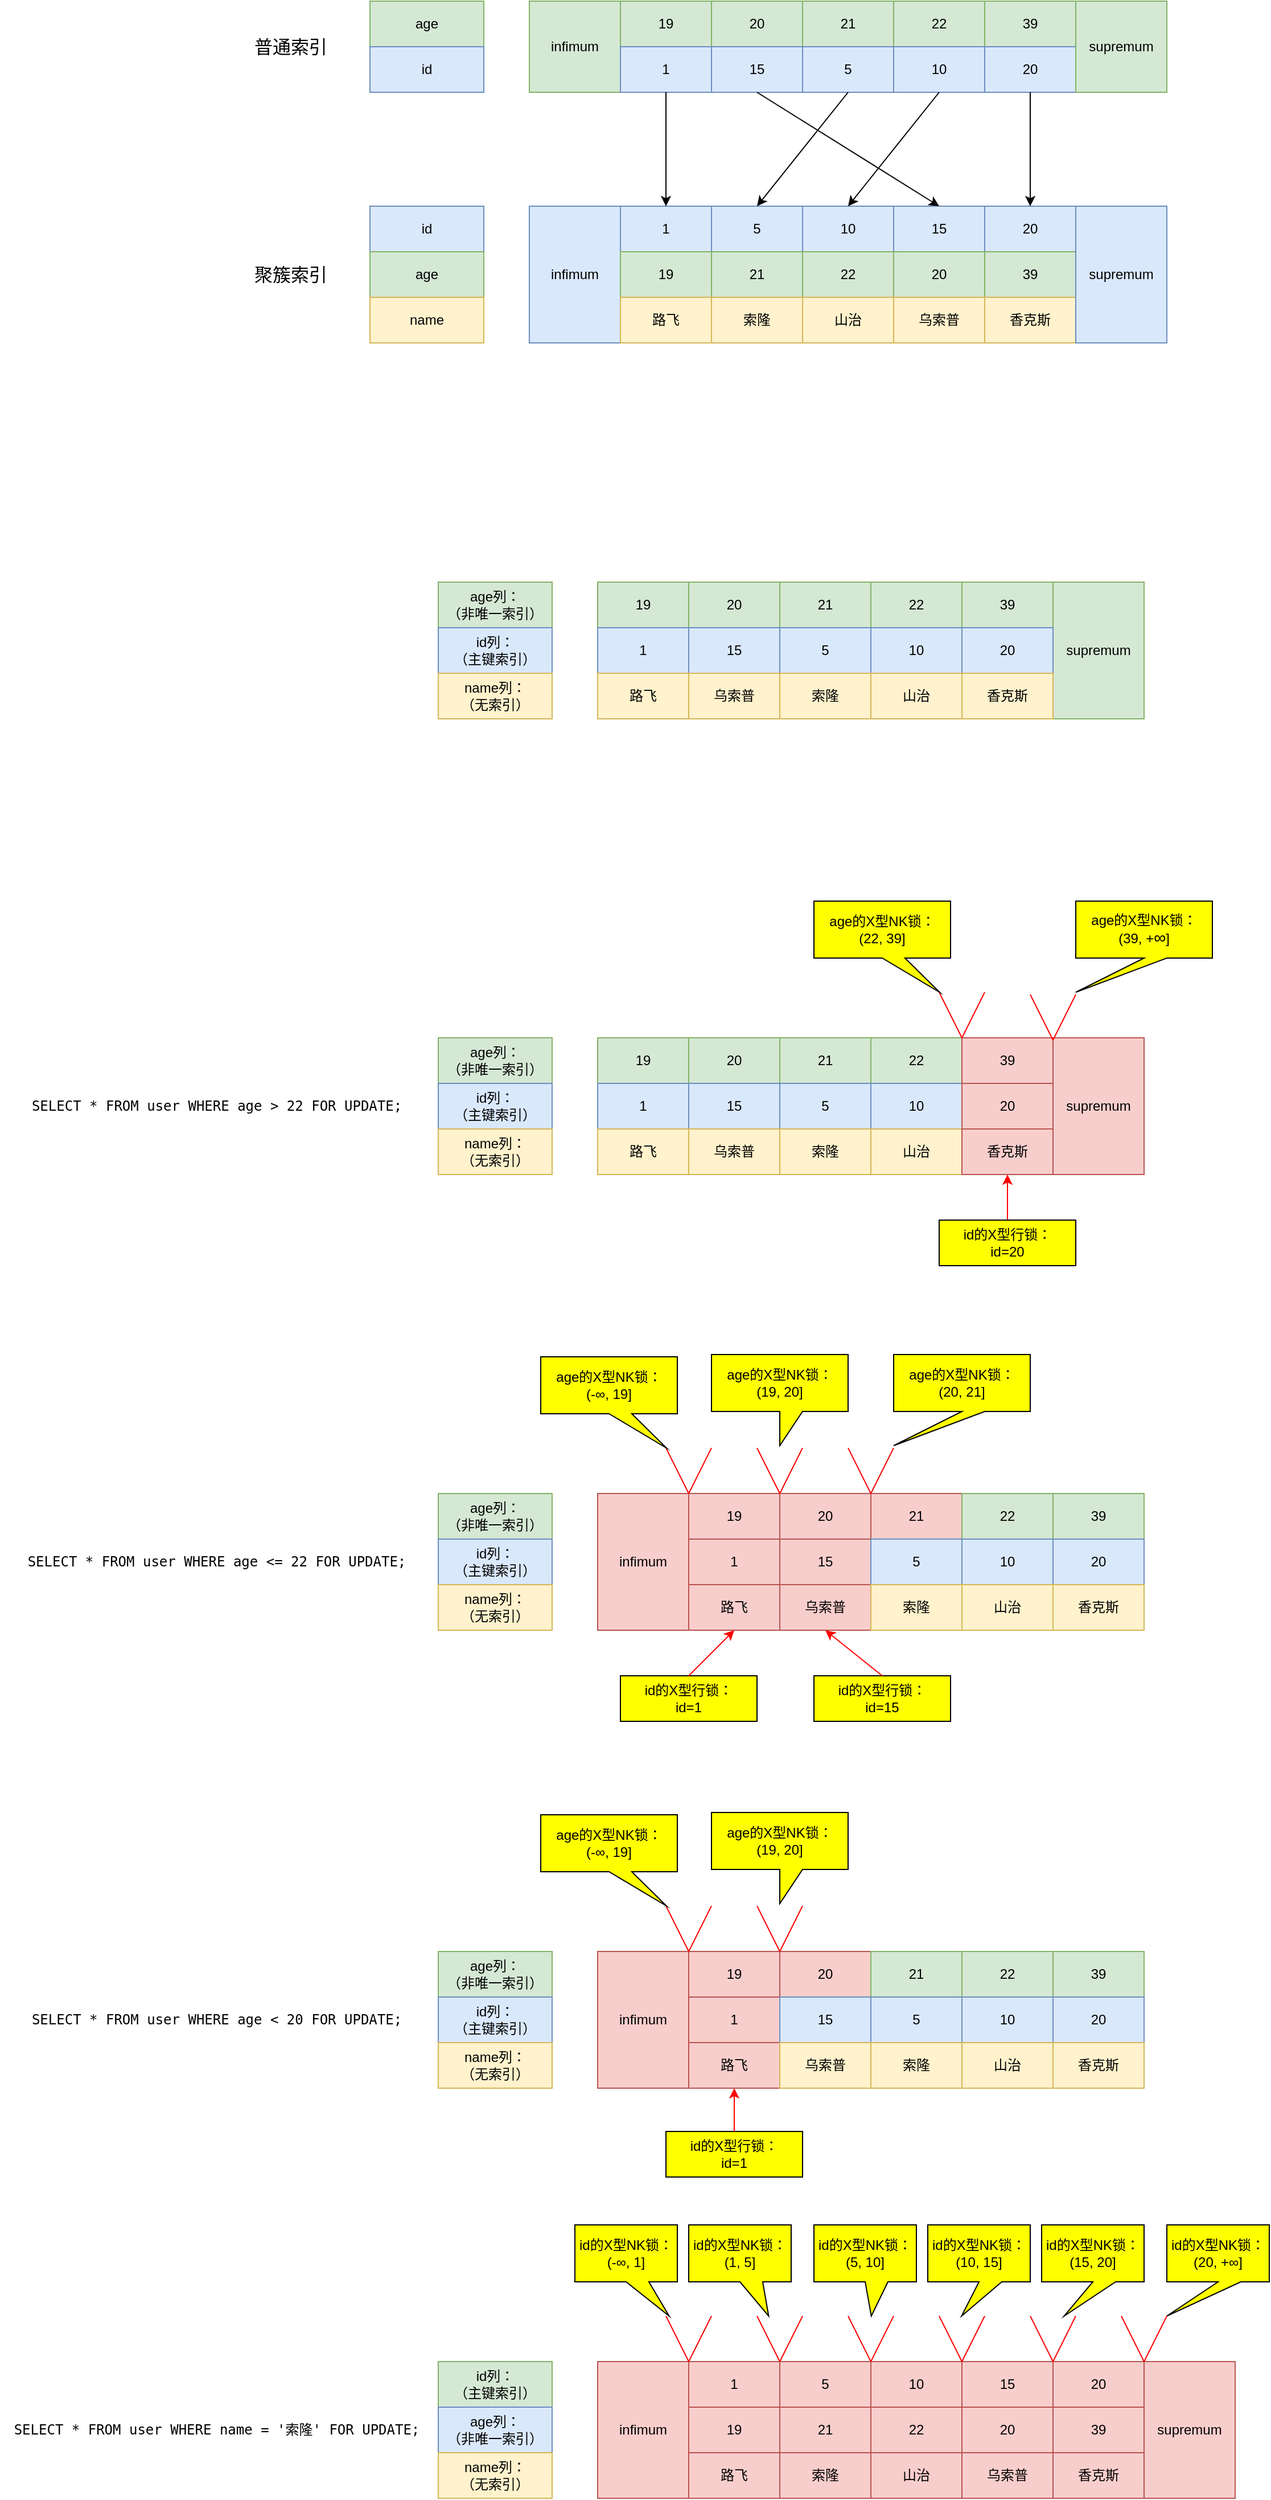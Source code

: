 <mxfile version="20.8.23" type="github">
  <diagram name="第 1 页" id="FlRqeJwbX9VMAqkas6RI">
    <mxGraphModel dx="1833" dy="1940" grid="1" gridSize="10" guides="1" tooltips="1" connect="1" arrows="1" fold="1" page="1" pageScale="1" pageWidth="827" pageHeight="1169" math="0" shadow="0">
      <root>
        <mxCell id="0" />
        <mxCell id="1" parent="0" />
        <mxCell id="O0HnEdoJvwAwBROTITY0-1" value="age列：&lt;br&gt;（非唯一索引）" style="rounded=0;whiteSpace=wrap;html=1;align=center;fillColor=#d5e8d4;strokeColor=#82b366;" parent="1" vertex="1">
          <mxGeometry x="40" y="240" width="100" height="40" as="geometry" />
        </mxCell>
        <mxCell id="O0HnEdoJvwAwBROTITY0-2" value="19" style="rounded=0;whiteSpace=wrap;html=1;align=center;fillColor=#d5e8d4;strokeColor=#82b366;" parent="1" vertex="1">
          <mxGeometry x="180" y="240" width="80" height="40" as="geometry" />
        </mxCell>
        <mxCell id="O0HnEdoJvwAwBROTITY0-3" value="20" style="rounded=0;whiteSpace=wrap;html=1;align=center;fillColor=#d5e8d4;strokeColor=#82b366;" parent="1" vertex="1">
          <mxGeometry x="260" y="240" width="80" height="40" as="geometry" />
        </mxCell>
        <mxCell id="O0HnEdoJvwAwBROTITY0-4" value="21" style="rounded=0;whiteSpace=wrap;html=1;align=center;fillColor=#d5e8d4;strokeColor=#82b366;" parent="1" vertex="1">
          <mxGeometry x="340" y="240" width="80" height="40" as="geometry" />
        </mxCell>
        <mxCell id="O0HnEdoJvwAwBROTITY0-5" value="22" style="rounded=0;whiteSpace=wrap;html=1;align=center;fillColor=#d5e8d4;strokeColor=#82b366;" parent="1" vertex="1">
          <mxGeometry x="420" y="240" width="80" height="40" as="geometry" />
        </mxCell>
        <mxCell id="O0HnEdoJvwAwBROTITY0-6" value="39" style="rounded=0;whiteSpace=wrap;html=1;align=center;fillColor=#d5e8d4;strokeColor=#82b366;" parent="1" vertex="1">
          <mxGeometry x="500" y="240" width="80" height="40" as="geometry" />
        </mxCell>
        <mxCell id="O0HnEdoJvwAwBROTITY0-7" value="supremum" style="rounded=0;whiteSpace=wrap;html=1;align=center;fillColor=#d5e8d4;strokeColor=#82b366;" parent="1" vertex="1">
          <mxGeometry x="580" y="240" width="80" height="120" as="geometry" />
        </mxCell>
        <mxCell id="O0HnEdoJvwAwBROTITY0-8" value="id列：&lt;br&gt;（主键索引）" style="rounded=0;whiteSpace=wrap;html=1;align=center;fillColor=#dae8fc;strokeColor=#6c8ebf;" parent="1" vertex="1">
          <mxGeometry x="40" y="280" width="100" height="40" as="geometry" />
        </mxCell>
        <mxCell id="O0HnEdoJvwAwBROTITY0-9" value="1" style="rounded=0;whiteSpace=wrap;html=1;align=center;fillColor=#dae8fc;strokeColor=#6c8ebf;" parent="1" vertex="1">
          <mxGeometry x="180" y="280" width="80" height="40" as="geometry" />
        </mxCell>
        <mxCell id="O0HnEdoJvwAwBROTITY0-10" value="15" style="rounded=0;whiteSpace=wrap;html=1;align=center;fillColor=#dae8fc;strokeColor=#6c8ebf;" parent="1" vertex="1">
          <mxGeometry x="260" y="280" width="80" height="40" as="geometry" />
        </mxCell>
        <mxCell id="O0HnEdoJvwAwBROTITY0-11" value="5" style="rounded=0;whiteSpace=wrap;html=1;align=center;fillColor=#dae8fc;strokeColor=#6c8ebf;" parent="1" vertex="1">
          <mxGeometry x="340" y="280" width="80" height="40" as="geometry" />
        </mxCell>
        <mxCell id="O0HnEdoJvwAwBROTITY0-12" value="10" style="rounded=0;whiteSpace=wrap;html=1;align=center;fillColor=#dae8fc;strokeColor=#6c8ebf;" parent="1" vertex="1">
          <mxGeometry x="420" y="280" width="80" height="40" as="geometry" />
        </mxCell>
        <mxCell id="O0HnEdoJvwAwBROTITY0-13" value="20" style="rounded=0;whiteSpace=wrap;html=1;align=center;fillColor=#dae8fc;strokeColor=#6c8ebf;" parent="1" vertex="1">
          <mxGeometry x="500" y="280" width="80" height="40" as="geometry" />
        </mxCell>
        <mxCell id="O0HnEdoJvwAwBROTITY0-14" value="name列：&lt;br&gt;（无索引）" style="rounded=0;whiteSpace=wrap;html=1;align=center;fillColor=#fff2cc;strokeColor=#d6b656;" parent="1" vertex="1">
          <mxGeometry x="40" y="320" width="100" height="40" as="geometry" />
        </mxCell>
        <mxCell id="O0HnEdoJvwAwBROTITY0-15" value="路飞" style="rounded=0;whiteSpace=wrap;html=1;align=center;fillColor=#fff2cc;strokeColor=#d6b656;" parent="1" vertex="1">
          <mxGeometry x="180" y="320" width="80" height="40" as="geometry" />
        </mxCell>
        <mxCell id="O0HnEdoJvwAwBROTITY0-16" value="乌索普" style="rounded=0;whiteSpace=wrap;html=1;align=center;fillColor=#fff2cc;strokeColor=#d6b656;" parent="1" vertex="1">
          <mxGeometry x="260" y="320" width="80" height="40" as="geometry" />
        </mxCell>
        <mxCell id="O0HnEdoJvwAwBROTITY0-17" value="索隆" style="rounded=0;whiteSpace=wrap;html=1;align=center;fillColor=#fff2cc;strokeColor=#d6b656;" parent="1" vertex="1">
          <mxGeometry x="340" y="320" width="80" height="40" as="geometry" />
        </mxCell>
        <mxCell id="O0HnEdoJvwAwBROTITY0-18" value="山治" style="rounded=0;whiteSpace=wrap;html=1;align=center;fillColor=#fff2cc;strokeColor=#d6b656;" parent="1" vertex="1">
          <mxGeometry x="420" y="320" width="80" height="40" as="geometry" />
        </mxCell>
        <mxCell id="O0HnEdoJvwAwBROTITY0-19" value="香克斯" style="rounded=0;whiteSpace=wrap;html=1;align=center;fillColor=#fff2cc;strokeColor=#d6b656;" parent="1" vertex="1">
          <mxGeometry x="500" y="320" width="80" height="40" as="geometry" />
        </mxCell>
        <mxCell id="O0HnEdoJvwAwBROTITY0-40" value="&lt;div style=&quot;font-family: Menlo, monospace;&quot;&gt;SELECT * FROM user WHERE age &amp;gt; 22 FOR UPDATE;&lt;/div&gt;" style="text;html=1;align=center;verticalAlign=middle;resizable=0;points=[];autosize=1;strokeColor=none;fillColor=none;" parent="1" vertex="1">
          <mxGeometry x="-330" y="685" width="350" height="30" as="geometry" />
        </mxCell>
        <mxCell id="O0HnEdoJvwAwBROTITY0-41" value="age列：&lt;br&gt;（非唯一索引）" style="rounded=0;whiteSpace=wrap;html=1;align=center;fillColor=#d5e8d4;strokeColor=#82b366;" parent="1" vertex="1">
          <mxGeometry x="40" y="640" width="100" height="40" as="geometry" />
        </mxCell>
        <mxCell id="O0HnEdoJvwAwBROTITY0-42" value="19" style="rounded=0;whiteSpace=wrap;html=1;align=center;fillColor=#d5e8d4;strokeColor=#82b366;" parent="1" vertex="1">
          <mxGeometry x="180" y="640" width="80" height="40" as="geometry" />
        </mxCell>
        <mxCell id="O0HnEdoJvwAwBROTITY0-43" value="20" style="rounded=0;whiteSpace=wrap;html=1;align=center;fillColor=#d5e8d4;strokeColor=#82b366;" parent="1" vertex="1">
          <mxGeometry x="260" y="640" width="80" height="40" as="geometry" />
        </mxCell>
        <mxCell id="O0HnEdoJvwAwBROTITY0-44" value="21" style="rounded=0;whiteSpace=wrap;html=1;align=center;fillColor=#d5e8d4;strokeColor=#82b366;" parent="1" vertex="1">
          <mxGeometry x="340" y="640" width="80" height="40" as="geometry" />
        </mxCell>
        <mxCell id="O0HnEdoJvwAwBROTITY0-45" value="22" style="rounded=0;whiteSpace=wrap;html=1;align=center;fillColor=#d5e8d4;strokeColor=#82b366;" parent="1" vertex="1">
          <mxGeometry x="420" y="640" width="80" height="40" as="geometry" />
        </mxCell>
        <mxCell id="O0HnEdoJvwAwBROTITY0-46" value="39" style="rounded=0;whiteSpace=wrap;html=1;align=center;fillColor=#f8cecc;strokeColor=#b85450;" parent="1" vertex="1">
          <mxGeometry x="500" y="640" width="80" height="40" as="geometry" />
        </mxCell>
        <mxCell id="O0HnEdoJvwAwBROTITY0-47" value="supremum" style="rounded=0;whiteSpace=wrap;html=1;align=center;fillColor=#f8cecc;strokeColor=#b85450;" parent="1" vertex="1">
          <mxGeometry x="580" y="640" width="80" height="120" as="geometry" />
        </mxCell>
        <mxCell id="O0HnEdoJvwAwBROTITY0-48" value="id列：&lt;br&gt;（主键索引）" style="rounded=0;whiteSpace=wrap;html=1;align=center;fillColor=#dae8fc;strokeColor=#6c8ebf;" parent="1" vertex="1">
          <mxGeometry x="40" y="680" width="100" height="40" as="geometry" />
        </mxCell>
        <mxCell id="O0HnEdoJvwAwBROTITY0-49" value="1" style="rounded=0;whiteSpace=wrap;html=1;align=center;fillColor=#dae8fc;strokeColor=#6c8ebf;" parent="1" vertex="1">
          <mxGeometry x="180" y="680" width="80" height="40" as="geometry" />
        </mxCell>
        <mxCell id="O0HnEdoJvwAwBROTITY0-50" value="15" style="rounded=0;whiteSpace=wrap;html=1;align=center;fillColor=#dae8fc;strokeColor=#6c8ebf;" parent="1" vertex="1">
          <mxGeometry x="260" y="680" width="80" height="40" as="geometry" />
        </mxCell>
        <mxCell id="O0HnEdoJvwAwBROTITY0-51" value="5" style="rounded=0;whiteSpace=wrap;html=1;align=center;fillColor=#dae8fc;strokeColor=#6c8ebf;" parent="1" vertex="1">
          <mxGeometry x="340" y="680" width="80" height="40" as="geometry" />
        </mxCell>
        <mxCell id="O0HnEdoJvwAwBROTITY0-52" value="10" style="rounded=0;whiteSpace=wrap;html=1;align=center;fillColor=#dae8fc;strokeColor=#6c8ebf;" parent="1" vertex="1">
          <mxGeometry x="420" y="680" width="80" height="40" as="geometry" />
        </mxCell>
        <mxCell id="O0HnEdoJvwAwBROTITY0-53" value="20" style="rounded=0;whiteSpace=wrap;html=1;align=center;fillColor=#f8cecc;strokeColor=#b85450;" parent="1" vertex="1">
          <mxGeometry x="500" y="680" width="80" height="40" as="geometry" />
        </mxCell>
        <mxCell id="O0HnEdoJvwAwBROTITY0-54" value="name列：&lt;br&gt;（无索引）" style="rounded=0;whiteSpace=wrap;html=1;align=center;fillColor=#fff2cc;strokeColor=#d6b656;" parent="1" vertex="1">
          <mxGeometry x="40" y="720" width="100" height="40" as="geometry" />
        </mxCell>
        <mxCell id="O0HnEdoJvwAwBROTITY0-55" value="路飞" style="rounded=0;whiteSpace=wrap;html=1;align=center;fillColor=#fff2cc;strokeColor=#d6b656;" parent="1" vertex="1">
          <mxGeometry x="180" y="720" width="80" height="40" as="geometry" />
        </mxCell>
        <mxCell id="O0HnEdoJvwAwBROTITY0-56" value="乌索普" style="rounded=0;whiteSpace=wrap;html=1;align=center;fillColor=#fff2cc;strokeColor=#d6b656;" parent="1" vertex="1">
          <mxGeometry x="260" y="720" width="80" height="40" as="geometry" />
        </mxCell>
        <mxCell id="O0HnEdoJvwAwBROTITY0-57" value="索隆" style="rounded=0;whiteSpace=wrap;html=1;align=center;fillColor=#fff2cc;strokeColor=#d6b656;" parent="1" vertex="1">
          <mxGeometry x="340" y="720" width="80" height="40" as="geometry" />
        </mxCell>
        <mxCell id="O0HnEdoJvwAwBROTITY0-58" value="山治" style="rounded=0;whiteSpace=wrap;html=1;align=center;fillColor=#fff2cc;strokeColor=#d6b656;" parent="1" vertex="1">
          <mxGeometry x="420" y="720" width="80" height="40" as="geometry" />
        </mxCell>
        <mxCell id="O0HnEdoJvwAwBROTITY0-59" value="香克斯" style="rounded=0;whiteSpace=wrap;html=1;align=center;fillColor=#f8cecc;strokeColor=#b85450;" parent="1" vertex="1">
          <mxGeometry x="500" y="720" width="80" height="40" as="geometry" />
        </mxCell>
        <mxCell id="O0HnEdoJvwAwBROTITY0-60" value="" style="endArrow=none;html=1;rounded=0;entryX=1;entryY=0;entryDx=0;entryDy=0;strokeColor=#FF0000;" parent="1" target="O0HnEdoJvwAwBROTITY0-45" edge="1">
          <mxGeometry width="50" height="50" relative="1" as="geometry">
            <mxPoint x="480" y="600" as="sourcePoint" />
            <mxPoint x="220" y="780" as="targetPoint" />
          </mxGeometry>
        </mxCell>
        <mxCell id="O0HnEdoJvwAwBROTITY0-61" value="" style="endArrow=none;html=1;rounded=0;entryX=0;entryY=0;entryDx=0;entryDy=0;strokeColor=#FF0000;" parent="1" target="O0HnEdoJvwAwBROTITY0-46" edge="1">
          <mxGeometry width="50" height="50" relative="1" as="geometry">
            <mxPoint x="520" y="600" as="sourcePoint" />
            <mxPoint x="510" y="650" as="targetPoint" />
          </mxGeometry>
        </mxCell>
        <mxCell id="O0HnEdoJvwAwBROTITY0-62" value="age的X型NK锁：&lt;br&gt;(22, 39]" style="shape=callout;whiteSpace=wrap;html=1;perimeter=calloutPerimeter;position2=0.92;fillColor=#FFFF00;" parent="1" vertex="1">
          <mxGeometry x="370" y="520" width="120" height="80" as="geometry" />
        </mxCell>
        <mxCell id="O0HnEdoJvwAwBROTITY0-72" value="" style="endArrow=none;html=1;rounded=0;entryX=1;entryY=0;entryDx=0;entryDy=0;strokeColor=#FF0000;" parent="1" edge="1">
          <mxGeometry width="50" height="50" relative="1" as="geometry">
            <mxPoint x="560" y="602" as="sourcePoint" />
            <mxPoint x="580" y="642" as="targetPoint" />
          </mxGeometry>
        </mxCell>
        <mxCell id="O0HnEdoJvwAwBROTITY0-73" value="" style="endArrow=none;html=1;rounded=0;entryX=0;entryY=0;entryDx=0;entryDy=0;strokeColor=#FF0000;" parent="1" edge="1">
          <mxGeometry width="50" height="50" relative="1" as="geometry">
            <mxPoint x="600" y="602" as="sourcePoint" />
            <mxPoint x="580" y="642" as="targetPoint" />
          </mxGeometry>
        </mxCell>
        <mxCell id="O0HnEdoJvwAwBROTITY0-74" value="age的X型NK锁：&lt;br&gt;(39, +&lt;span style=&quot;font-size: 11pt; font-family: arial;&quot;&gt;∞&lt;/span&gt;]" style="shape=callout;whiteSpace=wrap;html=1;perimeter=calloutPerimeter;position2=0;fillColor=#FFFF00;" parent="1" vertex="1">
          <mxGeometry x="600" y="520" width="120" height="80" as="geometry" />
        </mxCell>
        <mxCell id="O0HnEdoJvwAwBROTITY0-76" style="edgeStyle=orthogonalEdgeStyle;rounded=0;orthogonalLoop=1;jettySize=auto;html=1;exitX=0.5;exitY=0;exitDx=0;exitDy=0;entryX=0.5;entryY=1;entryDx=0;entryDy=0;strokeColor=#FF0000;" parent="1" source="O0HnEdoJvwAwBROTITY0-75" target="O0HnEdoJvwAwBROTITY0-59" edge="1">
          <mxGeometry relative="1" as="geometry" />
        </mxCell>
        <mxCell id="O0HnEdoJvwAwBROTITY0-75" value="id的X型行锁：&lt;br&gt;id=20" style="rounded=0;whiteSpace=wrap;html=1;fillColor=#FFFF00;" parent="1" vertex="1">
          <mxGeometry x="480" y="800" width="120" height="40" as="geometry" />
        </mxCell>
        <mxCell id="O0HnEdoJvwAwBROTITY0-77" value="&lt;div style=&quot;font-family: Menlo, monospace;&quot;&gt;SELECT * FROM user WHERE age &amp;lt;= 22 FOR UPDATE;&lt;/div&gt;" style="text;html=1;align=center;verticalAlign=middle;resizable=0;points=[];autosize=1;strokeColor=none;fillColor=none;" parent="1" vertex="1">
          <mxGeometry x="-335" y="1085" width="360" height="30" as="geometry" />
        </mxCell>
        <mxCell id="O0HnEdoJvwAwBROTITY0-78" value="age列：&lt;br&gt;（非唯一索引）" style="rounded=0;whiteSpace=wrap;html=1;align=center;fillColor=#d5e8d4;strokeColor=#82b366;" parent="1" vertex="1">
          <mxGeometry x="40" y="1040" width="100" height="40" as="geometry" />
        </mxCell>
        <mxCell id="O0HnEdoJvwAwBROTITY0-79" value="19" style="rounded=0;whiteSpace=wrap;html=1;align=center;fillColor=#f8cecc;strokeColor=#b85450;" parent="1" vertex="1">
          <mxGeometry x="260" y="1040" width="80" height="40" as="geometry" />
        </mxCell>
        <mxCell id="O0HnEdoJvwAwBROTITY0-80" value="20" style="rounded=0;whiteSpace=wrap;html=1;align=center;fillColor=#f8cecc;strokeColor=#b85450;" parent="1" vertex="1">
          <mxGeometry x="340" y="1040" width="80" height="40" as="geometry" />
        </mxCell>
        <mxCell id="O0HnEdoJvwAwBROTITY0-81" value="21" style="rounded=0;whiteSpace=wrap;html=1;align=center;fillColor=#f8cecc;strokeColor=#b85450;" parent="1" vertex="1">
          <mxGeometry x="420" y="1040" width="80" height="40" as="geometry" />
        </mxCell>
        <mxCell id="O0HnEdoJvwAwBROTITY0-82" value="22" style="rounded=0;whiteSpace=wrap;html=1;align=center;fillColor=#d5e8d4;strokeColor=#82b366;" parent="1" vertex="1">
          <mxGeometry x="500" y="1040" width="80" height="40" as="geometry" />
        </mxCell>
        <mxCell id="O0HnEdoJvwAwBROTITY0-83" value="39" style="rounded=0;whiteSpace=wrap;html=1;align=center;fillColor=#d5e8d4;strokeColor=#82b366;" parent="1" vertex="1">
          <mxGeometry x="580" y="1040" width="80" height="40" as="geometry" />
        </mxCell>
        <mxCell id="O0HnEdoJvwAwBROTITY0-84" value="infimum" style="rounded=0;whiteSpace=wrap;html=1;align=center;fillColor=#f8cecc;strokeColor=#b85450;" parent="1" vertex="1">
          <mxGeometry x="180" y="1040" width="80" height="120" as="geometry" />
        </mxCell>
        <mxCell id="O0HnEdoJvwAwBROTITY0-85" value="id列：&lt;br&gt;（主键索引）" style="rounded=0;whiteSpace=wrap;html=1;align=center;fillColor=#dae8fc;strokeColor=#6c8ebf;" parent="1" vertex="1">
          <mxGeometry x="40" y="1080" width="100" height="40" as="geometry" />
        </mxCell>
        <mxCell id="O0HnEdoJvwAwBROTITY0-86" value="1" style="rounded=0;whiteSpace=wrap;html=1;align=center;fillColor=#f8cecc;strokeColor=#b85450;" parent="1" vertex="1">
          <mxGeometry x="260" y="1080" width="80" height="40" as="geometry" />
        </mxCell>
        <mxCell id="O0HnEdoJvwAwBROTITY0-87" value="15" style="rounded=0;whiteSpace=wrap;html=1;align=center;fillColor=#f8cecc;strokeColor=#b85450;" parent="1" vertex="1">
          <mxGeometry x="340" y="1080" width="80" height="40" as="geometry" />
        </mxCell>
        <mxCell id="O0HnEdoJvwAwBROTITY0-88" value="5" style="rounded=0;whiteSpace=wrap;html=1;align=center;fillColor=#dae8fc;strokeColor=#6c8ebf;" parent="1" vertex="1">
          <mxGeometry x="420" y="1080" width="80" height="40" as="geometry" />
        </mxCell>
        <mxCell id="O0HnEdoJvwAwBROTITY0-89" value="10" style="rounded=0;whiteSpace=wrap;html=1;align=center;fillColor=#dae8fc;strokeColor=#6c8ebf;" parent="1" vertex="1">
          <mxGeometry x="500" y="1080" width="80" height="40" as="geometry" />
        </mxCell>
        <mxCell id="O0HnEdoJvwAwBROTITY0-90" value="20" style="rounded=0;whiteSpace=wrap;html=1;align=center;fillColor=#dae8fc;strokeColor=#6c8ebf;" parent="1" vertex="1">
          <mxGeometry x="580" y="1080" width="80" height="40" as="geometry" />
        </mxCell>
        <mxCell id="O0HnEdoJvwAwBROTITY0-91" value="name列：&lt;br&gt;（无索引）" style="rounded=0;whiteSpace=wrap;html=1;align=center;fillColor=#fff2cc;strokeColor=#d6b656;" parent="1" vertex="1">
          <mxGeometry x="40" y="1120" width="100" height="40" as="geometry" />
        </mxCell>
        <mxCell id="O0HnEdoJvwAwBROTITY0-92" value="路飞" style="rounded=0;whiteSpace=wrap;html=1;align=center;fillColor=#f8cecc;strokeColor=#b85450;" parent="1" vertex="1">
          <mxGeometry x="260" y="1120" width="80" height="40" as="geometry" />
        </mxCell>
        <mxCell id="O0HnEdoJvwAwBROTITY0-93" value="乌索普" style="rounded=0;whiteSpace=wrap;html=1;align=center;fillColor=#f8cecc;strokeColor=#b85450;" parent="1" vertex="1">
          <mxGeometry x="340" y="1120" width="80" height="40" as="geometry" />
        </mxCell>
        <mxCell id="O0HnEdoJvwAwBROTITY0-94" value="索隆" style="rounded=0;whiteSpace=wrap;html=1;align=center;fillColor=#fff2cc;strokeColor=#d6b656;" parent="1" vertex="1">
          <mxGeometry x="420" y="1120" width="80" height="40" as="geometry" />
        </mxCell>
        <mxCell id="O0HnEdoJvwAwBROTITY0-95" value="山治" style="rounded=0;whiteSpace=wrap;html=1;align=center;fillColor=#fff2cc;strokeColor=#d6b656;" parent="1" vertex="1">
          <mxGeometry x="500" y="1120" width="80" height="40" as="geometry" />
        </mxCell>
        <mxCell id="O0HnEdoJvwAwBROTITY0-96" value="香克斯" style="rounded=0;whiteSpace=wrap;html=1;align=center;fillColor=#fff2cc;strokeColor=#d6b656;" parent="1" vertex="1">
          <mxGeometry x="580" y="1120" width="80" height="40" as="geometry" />
        </mxCell>
        <mxCell id="O0HnEdoJvwAwBROTITY0-97" value="" style="endArrow=none;html=1;rounded=0;entryX=1;entryY=0;entryDx=0;entryDy=0;strokeColor=#FF0000;" parent="1" edge="1">
          <mxGeometry width="50" height="50" relative="1" as="geometry">
            <mxPoint x="240" y="1000" as="sourcePoint" />
            <mxPoint x="260" y="1040" as="targetPoint" />
          </mxGeometry>
        </mxCell>
        <mxCell id="O0HnEdoJvwAwBROTITY0-98" value="" style="endArrow=none;html=1;rounded=0;entryX=0;entryY=0;entryDx=0;entryDy=0;strokeColor=#FF0000;" parent="1" edge="1">
          <mxGeometry width="50" height="50" relative="1" as="geometry">
            <mxPoint x="280" y="1000" as="sourcePoint" />
            <mxPoint x="260" y="1040" as="targetPoint" />
          </mxGeometry>
        </mxCell>
        <mxCell id="O0HnEdoJvwAwBROTITY0-99" value="age的X型NK锁：&lt;br&gt;(-∞, 19]" style="shape=callout;whiteSpace=wrap;html=1;perimeter=calloutPerimeter;position2=0.92;fillColor=#FFFF00;" parent="1" vertex="1">
          <mxGeometry x="130" y="920" width="120" height="80" as="geometry" />
        </mxCell>
        <mxCell id="O0HnEdoJvwAwBROTITY0-100" value="" style="endArrow=none;html=1;rounded=0;entryX=1;entryY=0;entryDx=0;entryDy=0;strokeColor=#FF0000;" parent="1" edge="1">
          <mxGeometry width="50" height="50" relative="1" as="geometry">
            <mxPoint x="320" y="1000" as="sourcePoint" />
            <mxPoint x="340" y="1040" as="targetPoint" />
          </mxGeometry>
        </mxCell>
        <mxCell id="O0HnEdoJvwAwBROTITY0-101" value="" style="endArrow=none;html=1;rounded=0;entryX=0;entryY=0;entryDx=0;entryDy=0;strokeColor=#FF0000;" parent="1" edge="1">
          <mxGeometry width="50" height="50" relative="1" as="geometry">
            <mxPoint x="360" y="1000" as="sourcePoint" />
            <mxPoint x="340" y="1040" as="targetPoint" />
          </mxGeometry>
        </mxCell>
        <mxCell id="O0HnEdoJvwAwBROTITY0-102" value="age的X型NK锁：&lt;br&gt;(19, 20]" style="shape=callout;whiteSpace=wrap;html=1;perimeter=calloutPerimeter;position2=0.5;fillColor=#FFFF00;" parent="1" vertex="1">
          <mxGeometry x="280" y="918" width="120" height="80" as="geometry" />
        </mxCell>
        <mxCell id="O0HnEdoJvwAwBROTITY0-104" value="id的X型行锁：&lt;br&gt;id=1" style="rounded=0;whiteSpace=wrap;html=1;fillColor=#FFFF00;" parent="1" vertex="1">
          <mxGeometry x="200" y="1200" width="120" height="40" as="geometry" />
        </mxCell>
        <mxCell id="O0HnEdoJvwAwBROTITY0-105" value="" style="endArrow=none;html=1;rounded=0;entryX=1;entryY=0;entryDx=0;entryDy=0;strokeColor=#FF0000;" parent="1" edge="1">
          <mxGeometry width="50" height="50" relative="1" as="geometry">
            <mxPoint x="400" y="1000" as="sourcePoint" />
            <mxPoint x="420" y="1040" as="targetPoint" />
          </mxGeometry>
        </mxCell>
        <mxCell id="O0HnEdoJvwAwBROTITY0-106" value="" style="endArrow=none;html=1;rounded=0;entryX=0;entryY=0;entryDx=0;entryDy=0;strokeColor=#FF0000;" parent="1" edge="1">
          <mxGeometry width="50" height="50" relative="1" as="geometry">
            <mxPoint x="440" y="1000" as="sourcePoint" />
            <mxPoint x="420" y="1040" as="targetPoint" />
          </mxGeometry>
        </mxCell>
        <mxCell id="O0HnEdoJvwAwBROTITY0-107" value="age的X型NK锁：&lt;br&gt;(20, 21]" style="shape=callout;whiteSpace=wrap;html=1;perimeter=calloutPerimeter;position2=0;fillColor=#FFFF00;" parent="1" vertex="1">
          <mxGeometry x="440" y="918" width="120" height="80" as="geometry" />
        </mxCell>
        <mxCell id="O0HnEdoJvwAwBROTITY0-108" value="" style="endArrow=classic;html=1;rounded=0;strokeColor=#FF0000;exitX=0.5;exitY=0;exitDx=0;exitDy=0;entryX=0.5;entryY=1;entryDx=0;entryDy=0;" parent="1" source="O0HnEdoJvwAwBROTITY0-104" target="O0HnEdoJvwAwBROTITY0-92" edge="1">
          <mxGeometry width="50" height="50" relative="1" as="geometry">
            <mxPoint x="110" y="1260" as="sourcePoint" />
            <mxPoint x="160" y="1210" as="targetPoint" />
          </mxGeometry>
        </mxCell>
        <mxCell id="O0HnEdoJvwAwBROTITY0-109" value="id的X型行锁：&lt;br&gt;id=15" style="rounded=0;whiteSpace=wrap;html=1;fillColor=#FFFF00;" parent="1" vertex="1">
          <mxGeometry x="370" y="1200" width="120" height="40" as="geometry" />
        </mxCell>
        <mxCell id="O0HnEdoJvwAwBROTITY0-110" value="" style="endArrow=classic;html=1;rounded=0;strokeColor=#FF0000;exitX=0.5;exitY=0;exitDx=0;exitDy=0;entryX=0.5;entryY=1;entryDx=0;entryDy=0;" parent="1" source="O0HnEdoJvwAwBROTITY0-109" target="O0HnEdoJvwAwBROTITY0-93" edge="1">
          <mxGeometry width="50" height="50" relative="1" as="geometry">
            <mxPoint x="310" y="1260" as="sourcePoint" />
            <mxPoint x="500" y="1160" as="targetPoint" />
          </mxGeometry>
        </mxCell>
        <mxCell id="O0HnEdoJvwAwBROTITY0-111" value="&lt;div style=&quot;font-family: Menlo, monospace;&quot;&gt;SELECT * FROM user WHERE age &amp;lt; 20 FOR UPDATE;&lt;/div&gt;" style="text;html=1;align=center;verticalAlign=middle;resizable=0;points=[];autosize=1;strokeColor=none;fillColor=none;" parent="1" vertex="1">
          <mxGeometry x="-330" y="1487" width="350" height="30" as="geometry" />
        </mxCell>
        <mxCell id="O0HnEdoJvwAwBROTITY0-112" value="age列：&lt;br&gt;（非唯一索引）" style="rounded=0;whiteSpace=wrap;html=1;align=center;fillColor=#d5e8d4;strokeColor=#82b366;" parent="1" vertex="1">
          <mxGeometry x="40" y="1442" width="100" height="40" as="geometry" />
        </mxCell>
        <mxCell id="O0HnEdoJvwAwBROTITY0-113" value="19" style="rounded=0;whiteSpace=wrap;html=1;align=center;fillColor=#f8cecc;strokeColor=#b85450;" parent="1" vertex="1">
          <mxGeometry x="260" y="1442" width="80" height="40" as="geometry" />
        </mxCell>
        <mxCell id="O0HnEdoJvwAwBROTITY0-114" value="20" style="rounded=0;whiteSpace=wrap;html=1;align=center;fillColor=#f8cecc;strokeColor=#b85450;" parent="1" vertex="1">
          <mxGeometry x="340" y="1442" width="80" height="40" as="geometry" />
        </mxCell>
        <mxCell id="O0HnEdoJvwAwBROTITY0-115" value="21" style="rounded=0;whiteSpace=wrap;html=1;align=center;fillColor=#d5e8d4;strokeColor=#82b366;" parent="1" vertex="1">
          <mxGeometry x="420" y="1442" width="80" height="40" as="geometry" />
        </mxCell>
        <mxCell id="O0HnEdoJvwAwBROTITY0-116" value="22" style="rounded=0;whiteSpace=wrap;html=1;align=center;fillColor=#d5e8d4;strokeColor=#82b366;" parent="1" vertex="1">
          <mxGeometry x="500" y="1442" width="80" height="40" as="geometry" />
        </mxCell>
        <mxCell id="O0HnEdoJvwAwBROTITY0-117" value="39" style="rounded=0;whiteSpace=wrap;html=1;align=center;fillColor=#d5e8d4;strokeColor=#82b366;" parent="1" vertex="1">
          <mxGeometry x="580" y="1442" width="80" height="40" as="geometry" />
        </mxCell>
        <mxCell id="O0HnEdoJvwAwBROTITY0-118" value="infimum" style="rounded=0;whiteSpace=wrap;html=1;align=center;fillColor=#f8cecc;strokeColor=#b85450;" parent="1" vertex="1">
          <mxGeometry x="180" y="1442" width="80" height="120" as="geometry" />
        </mxCell>
        <mxCell id="O0HnEdoJvwAwBROTITY0-119" value="id列：&lt;br&gt;（主键索引）" style="rounded=0;whiteSpace=wrap;html=1;align=center;fillColor=#dae8fc;strokeColor=#6c8ebf;" parent="1" vertex="1">
          <mxGeometry x="40" y="1482" width="100" height="40" as="geometry" />
        </mxCell>
        <mxCell id="O0HnEdoJvwAwBROTITY0-120" value="1" style="rounded=0;whiteSpace=wrap;html=1;align=center;fillColor=#f8cecc;strokeColor=#b85450;" parent="1" vertex="1">
          <mxGeometry x="260" y="1482" width="80" height="40" as="geometry" />
        </mxCell>
        <mxCell id="O0HnEdoJvwAwBROTITY0-121" value="15" style="rounded=0;whiteSpace=wrap;html=1;align=center;fillColor=#dae8fc;strokeColor=#6c8ebf;" parent="1" vertex="1">
          <mxGeometry x="340" y="1482" width="80" height="40" as="geometry" />
        </mxCell>
        <mxCell id="O0HnEdoJvwAwBROTITY0-122" value="5" style="rounded=0;whiteSpace=wrap;html=1;align=center;fillColor=#dae8fc;strokeColor=#6c8ebf;" parent="1" vertex="1">
          <mxGeometry x="420" y="1482" width="80" height="40" as="geometry" />
        </mxCell>
        <mxCell id="O0HnEdoJvwAwBROTITY0-123" value="10" style="rounded=0;whiteSpace=wrap;html=1;align=center;fillColor=#dae8fc;strokeColor=#6c8ebf;" parent="1" vertex="1">
          <mxGeometry x="500" y="1482" width="80" height="40" as="geometry" />
        </mxCell>
        <mxCell id="O0HnEdoJvwAwBROTITY0-124" value="20" style="rounded=0;whiteSpace=wrap;html=1;align=center;fillColor=#dae8fc;strokeColor=#6c8ebf;" parent="1" vertex="1">
          <mxGeometry x="580" y="1482" width="80" height="40" as="geometry" />
        </mxCell>
        <mxCell id="O0HnEdoJvwAwBROTITY0-125" value="name列：&lt;br&gt;（无索引）" style="rounded=0;whiteSpace=wrap;html=1;align=center;fillColor=#fff2cc;strokeColor=#d6b656;" parent="1" vertex="1">
          <mxGeometry x="40" y="1522" width="100" height="40" as="geometry" />
        </mxCell>
        <mxCell id="O0HnEdoJvwAwBROTITY0-126" value="路飞" style="rounded=0;whiteSpace=wrap;html=1;align=center;fillColor=#f8cecc;strokeColor=#b85450;" parent="1" vertex="1">
          <mxGeometry x="260" y="1522" width="80" height="40" as="geometry" />
        </mxCell>
        <mxCell id="O0HnEdoJvwAwBROTITY0-127" value="乌索普" style="rounded=0;whiteSpace=wrap;html=1;align=center;fillColor=#fff2cc;strokeColor=#d6b656;" parent="1" vertex="1">
          <mxGeometry x="340" y="1522" width="80" height="40" as="geometry" />
        </mxCell>
        <mxCell id="O0HnEdoJvwAwBROTITY0-128" value="索隆" style="rounded=0;whiteSpace=wrap;html=1;align=center;fillColor=#fff2cc;strokeColor=#d6b656;" parent="1" vertex="1">
          <mxGeometry x="420" y="1522" width="80" height="40" as="geometry" />
        </mxCell>
        <mxCell id="O0HnEdoJvwAwBROTITY0-129" value="山治" style="rounded=0;whiteSpace=wrap;html=1;align=center;fillColor=#fff2cc;strokeColor=#d6b656;" parent="1" vertex="1">
          <mxGeometry x="500" y="1522" width="80" height="40" as="geometry" />
        </mxCell>
        <mxCell id="O0HnEdoJvwAwBROTITY0-130" value="香克斯" style="rounded=0;whiteSpace=wrap;html=1;align=center;fillColor=#fff2cc;strokeColor=#d6b656;" parent="1" vertex="1">
          <mxGeometry x="580" y="1522" width="80" height="40" as="geometry" />
        </mxCell>
        <mxCell id="O0HnEdoJvwAwBROTITY0-131" value="" style="endArrow=none;html=1;rounded=0;entryX=1;entryY=0;entryDx=0;entryDy=0;strokeColor=#FF0000;" parent="1" edge="1">
          <mxGeometry width="50" height="50" relative="1" as="geometry">
            <mxPoint x="240" y="1402" as="sourcePoint" />
            <mxPoint x="260" y="1442" as="targetPoint" />
          </mxGeometry>
        </mxCell>
        <mxCell id="O0HnEdoJvwAwBROTITY0-132" value="" style="endArrow=none;html=1;rounded=0;entryX=0;entryY=0;entryDx=0;entryDy=0;strokeColor=#FF0000;" parent="1" edge="1">
          <mxGeometry width="50" height="50" relative="1" as="geometry">
            <mxPoint x="280" y="1402" as="sourcePoint" />
            <mxPoint x="260" y="1442" as="targetPoint" />
          </mxGeometry>
        </mxCell>
        <mxCell id="O0HnEdoJvwAwBROTITY0-133" value="age的X型NK锁：&lt;br&gt;(-∞, 19]" style="shape=callout;whiteSpace=wrap;html=1;perimeter=calloutPerimeter;position2=0.92;fillColor=#FFFF00;" parent="1" vertex="1">
          <mxGeometry x="130" y="1322" width="120" height="80" as="geometry" />
        </mxCell>
        <mxCell id="O0HnEdoJvwAwBROTITY0-134" value="" style="endArrow=none;html=1;rounded=0;entryX=1;entryY=0;entryDx=0;entryDy=0;strokeColor=#FF0000;" parent="1" edge="1">
          <mxGeometry width="50" height="50" relative="1" as="geometry">
            <mxPoint x="320" y="1402" as="sourcePoint" />
            <mxPoint x="340" y="1442" as="targetPoint" />
          </mxGeometry>
        </mxCell>
        <mxCell id="O0HnEdoJvwAwBROTITY0-135" value="" style="endArrow=none;html=1;rounded=0;entryX=0;entryY=0;entryDx=0;entryDy=0;strokeColor=#FF0000;" parent="1" edge="1">
          <mxGeometry width="50" height="50" relative="1" as="geometry">
            <mxPoint x="360" y="1402" as="sourcePoint" />
            <mxPoint x="340" y="1442" as="targetPoint" />
          </mxGeometry>
        </mxCell>
        <mxCell id="O0HnEdoJvwAwBROTITY0-136" value="age的X型NK锁：&lt;br&gt;(19, 20]" style="shape=callout;whiteSpace=wrap;html=1;perimeter=calloutPerimeter;position2=0.5;fillColor=#FFFF00;" parent="1" vertex="1">
          <mxGeometry x="280" y="1320" width="120" height="80" as="geometry" />
        </mxCell>
        <mxCell id="O0HnEdoJvwAwBROTITY0-137" value="id的X型行锁：&lt;br&gt;id=1" style="rounded=0;whiteSpace=wrap;html=1;fillColor=#FFFF00;" parent="1" vertex="1">
          <mxGeometry x="240" y="1600" width="120" height="40" as="geometry" />
        </mxCell>
        <mxCell id="O0HnEdoJvwAwBROTITY0-141" value="" style="endArrow=classic;html=1;rounded=0;strokeColor=#FF0000;exitX=0.5;exitY=0;exitDx=0;exitDy=0;entryX=0.5;entryY=1;entryDx=0;entryDy=0;" parent="1" source="O0HnEdoJvwAwBROTITY0-137" target="O0HnEdoJvwAwBROTITY0-126" edge="1">
          <mxGeometry width="50" height="50" relative="1" as="geometry">
            <mxPoint x="110" y="1662" as="sourcePoint" />
            <mxPoint x="160" y="1612" as="targetPoint" />
          </mxGeometry>
        </mxCell>
        <mxCell id="O0HnEdoJvwAwBROTITY0-144" value="&lt;div style=&quot;font-family: Menlo, monospace;&quot;&gt;SELECT * FROM user WHERE&amp;nbsp;name = &#39;索隆&#39; FOR UPDATE;&lt;/div&gt;" style="text;html=1;align=center;verticalAlign=middle;resizable=0;points=[];autosize=1;strokeColor=none;fillColor=none;" parent="1" vertex="1">
          <mxGeometry x="-345" y="1847" width="380" height="30" as="geometry" />
        </mxCell>
        <mxCell id="O0HnEdoJvwAwBROTITY0-145" value="id列：&lt;br style=&quot;border-color: var(--border-color);&quot;&gt;（主键索引）" style="rounded=0;whiteSpace=wrap;html=1;align=center;fillColor=#d5e8d4;strokeColor=#82b366;" parent="1" vertex="1">
          <mxGeometry x="40" y="1802" width="100" height="40" as="geometry" />
        </mxCell>
        <mxCell id="O0HnEdoJvwAwBROTITY0-146" value="1" style="rounded=0;whiteSpace=wrap;html=1;align=center;fillColor=#f8cecc;strokeColor=#b85450;" parent="1" vertex="1">
          <mxGeometry x="260" y="1802" width="80" height="40" as="geometry" />
        </mxCell>
        <mxCell id="O0HnEdoJvwAwBROTITY0-147" value="5" style="rounded=0;whiteSpace=wrap;html=1;align=center;fillColor=#f8cecc;strokeColor=#b85450;" parent="1" vertex="1">
          <mxGeometry x="340" y="1802" width="80" height="40" as="geometry" />
        </mxCell>
        <mxCell id="O0HnEdoJvwAwBROTITY0-148" value="10" style="rounded=0;whiteSpace=wrap;html=1;align=center;fillColor=#f8cecc;strokeColor=#b85450;" parent="1" vertex="1">
          <mxGeometry x="420" y="1802" width="80" height="40" as="geometry" />
        </mxCell>
        <mxCell id="O0HnEdoJvwAwBROTITY0-149" value="15" style="rounded=0;whiteSpace=wrap;html=1;align=center;fillColor=#f8cecc;strokeColor=#b85450;" parent="1" vertex="1">
          <mxGeometry x="500" y="1802" width="80" height="40" as="geometry" />
        </mxCell>
        <mxCell id="O0HnEdoJvwAwBROTITY0-150" value="20" style="rounded=0;whiteSpace=wrap;html=1;align=center;fillColor=#f8cecc;strokeColor=#b85450;" parent="1" vertex="1">
          <mxGeometry x="580" y="1802" width="80" height="40" as="geometry" />
        </mxCell>
        <mxCell id="O0HnEdoJvwAwBROTITY0-151" value="infimum" style="rounded=0;whiteSpace=wrap;html=1;align=center;fillColor=#f8cecc;strokeColor=#b85450;" parent="1" vertex="1">
          <mxGeometry x="180" y="1802" width="80" height="120" as="geometry" />
        </mxCell>
        <mxCell id="O0HnEdoJvwAwBROTITY0-152" value="age列：&lt;br style=&quot;border-color: var(--border-color);&quot;&gt;（非唯一索引）" style="rounded=0;whiteSpace=wrap;html=1;align=center;fillColor=#dae8fc;strokeColor=#6c8ebf;" parent="1" vertex="1">
          <mxGeometry x="40" y="1842" width="100" height="40" as="geometry" />
        </mxCell>
        <mxCell id="O0HnEdoJvwAwBROTITY0-153" value="19" style="rounded=0;whiteSpace=wrap;html=1;align=center;fillColor=#f8cecc;strokeColor=#b85450;" parent="1" vertex="1">
          <mxGeometry x="260" y="1842" width="80" height="40" as="geometry" />
        </mxCell>
        <mxCell id="O0HnEdoJvwAwBROTITY0-154" value="21" style="rounded=0;whiteSpace=wrap;html=1;align=center;fillColor=#f8cecc;strokeColor=#b85450;" parent="1" vertex="1">
          <mxGeometry x="340" y="1842" width="80" height="40" as="geometry" />
        </mxCell>
        <mxCell id="O0HnEdoJvwAwBROTITY0-155" value="22" style="rounded=0;whiteSpace=wrap;html=1;align=center;fillColor=#f8cecc;strokeColor=#b85450;" parent="1" vertex="1">
          <mxGeometry x="420" y="1842" width="80" height="40" as="geometry" />
        </mxCell>
        <mxCell id="O0HnEdoJvwAwBROTITY0-156" value="20" style="rounded=0;whiteSpace=wrap;html=1;align=center;fillColor=#f8cecc;strokeColor=#b85450;" parent="1" vertex="1">
          <mxGeometry x="500" y="1842" width="80" height="40" as="geometry" />
        </mxCell>
        <mxCell id="O0HnEdoJvwAwBROTITY0-157" value="39" style="rounded=0;whiteSpace=wrap;html=1;align=center;fillColor=#f8cecc;strokeColor=#b85450;" parent="1" vertex="1">
          <mxGeometry x="580" y="1842" width="80" height="40" as="geometry" />
        </mxCell>
        <mxCell id="O0HnEdoJvwAwBROTITY0-158" value="name列：&lt;br&gt;（无索引）" style="rounded=0;whiteSpace=wrap;html=1;align=center;fillColor=#fff2cc;strokeColor=#d6b656;" parent="1" vertex="1">
          <mxGeometry x="40" y="1882" width="100" height="40" as="geometry" />
        </mxCell>
        <mxCell id="O0HnEdoJvwAwBROTITY0-159" value="路飞" style="rounded=0;whiteSpace=wrap;html=1;align=center;fillColor=#f8cecc;strokeColor=#b85450;" parent="1" vertex="1">
          <mxGeometry x="260" y="1882" width="80" height="40" as="geometry" />
        </mxCell>
        <mxCell id="O0HnEdoJvwAwBROTITY0-160" value="索隆" style="rounded=0;whiteSpace=wrap;html=1;align=center;fillColor=#f8cecc;strokeColor=#b85450;" parent="1" vertex="1">
          <mxGeometry x="340" y="1882" width="80" height="40" as="geometry" />
        </mxCell>
        <mxCell id="O0HnEdoJvwAwBROTITY0-161" value="山治" style="rounded=0;whiteSpace=wrap;html=1;align=center;fillColor=#f8cecc;strokeColor=#b85450;" parent="1" vertex="1">
          <mxGeometry x="420" y="1882" width="80" height="40" as="geometry" />
        </mxCell>
        <mxCell id="O0HnEdoJvwAwBROTITY0-162" value="乌索普" style="rounded=0;whiteSpace=wrap;html=1;align=center;fillColor=#f8cecc;strokeColor=#b85450;" parent="1" vertex="1">
          <mxGeometry x="500" y="1882" width="80" height="40" as="geometry" />
        </mxCell>
        <mxCell id="O0HnEdoJvwAwBROTITY0-163" value="香克斯" style="rounded=0;whiteSpace=wrap;html=1;align=center;fillColor=#f8cecc;strokeColor=#b85450;" parent="1" vertex="1">
          <mxGeometry x="580" y="1882" width="80" height="40" as="geometry" />
        </mxCell>
        <mxCell id="O0HnEdoJvwAwBROTITY0-164" value="" style="endArrow=none;html=1;rounded=0;entryX=1;entryY=0;entryDx=0;entryDy=0;strokeColor=#FF0000;" parent="1" edge="1">
          <mxGeometry width="50" height="50" relative="1" as="geometry">
            <mxPoint x="240" y="1762" as="sourcePoint" />
            <mxPoint x="260" y="1802" as="targetPoint" />
          </mxGeometry>
        </mxCell>
        <mxCell id="O0HnEdoJvwAwBROTITY0-165" value="" style="endArrow=none;html=1;rounded=0;entryX=0;entryY=0;entryDx=0;entryDy=0;strokeColor=#FF0000;" parent="1" edge="1">
          <mxGeometry width="50" height="50" relative="1" as="geometry">
            <mxPoint x="280" y="1762" as="sourcePoint" />
            <mxPoint x="260" y="1802" as="targetPoint" />
          </mxGeometry>
        </mxCell>
        <mxCell id="O0HnEdoJvwAwBROTITY0-166" value="id的X型NK锁：&lt;br&gt;(-∞, 1]" style="shape=callout;whiteSpace=wrap;html=1;perimeter=calloutPerimeter;position2=0.92;fillColor=#FFFF00;" parent="1" vertex="1">
          <mxGeometry x="160" y="1682" width="90" height="80" as="geometry" />
        </mxCell>
        <mxCell id="O0HnEdoJvwAwBROTITY0-167" value="" style="endArrow=none;html=1;rounded=0;entryX=1;entryY=0;entryDx=0;entryDy=0;strokeColor=#FF0000;" parent="1" edge="1">
          <mxGeometry width="50" height="50" relative="1" as="geometry">
            <mxPoint x="320" y="1762" as="sourcePoint" />
            <mxPoint x="340" y="1802" as="targetPoint" />
          </mxGeometry>
        </mxCell>
        <mxCell id="O0HnEdoJvwAwBROTITY0-168" value="" style="endArrow=none;html=1;rounded=0;entryX=0;entryY=0;entryDx=0;entryDy=0;strokeColor=#FF0000;" parent="1" edge="1">
          <mxGeometry width="50" height="50" relative="1" as="geometry">
            <mxPoint x="360" y="1762" as="sourcePoint" />
            <mxPoint x="340" y="1802" as="targetPoint" />
          </mxGeometry>
        </mxCell>
        <mxCell id="O0HnEdoJvwAwBROTITY0-169" value="id的X型NK锁：&lt;br&gt;(1, 5]" style="shape=callout;whiteSpace=wrap;html=1;perimeter=calloutPerimeter;position2=0.78;fillColor=#FFFF00;" parent="1" vertex="1">
          <mxGeometry x="260" y="1682" width="90" height="80" as="geometry" />
        </mxCell>
        <mxCell id="O0HnEdoJvwAwBROTITY0-172" value="supremum" style="rounded=0;whiteSpace=wrap;html=1;align=center;fillColor=#f8cecc;strokeColor=#b85450;" parent="1" vertex="1">
          <mxGeometry x="660" y="1802" width="80" height="120" as="geometry" />
        </mxCell>
        <mxCell id="O0HnEdoJvwAwBROTITY0-174" value="" style="endArrow=none;html=1;rounded=0;entryX=1;entryY=0;entryDx=0;entryDy=0;strokeColor=#FF0000;" parent="1" edge="1">
          <mxGeometry width="50" height="50" relative="1" as="geometry">
            <mxPoint x="400" y="1762" as="sourcePoint" />
            <mxPoint x="420" y="1802" as="targetPoint" />
          </mxGeometry>
        </mxCell>
        <mxCell id="O0HnEdoJvwAwBROTITY0-175" value="" style="endArrow=none;html=1;rounded=0;entryX=0;entryY=0;entryDx=0;entryDy=0;strokeColor=#FF0000;" parent="1" edge="1">
          <mxGeometry width="50" height="50" relative="1" as="geometry">
            <mxPoint x="440" y="1762" as="sourcePoint" />
            <mxPoint x="420" y="1802" as="targetPoint" />
          </mxGeometry>
        </mxCell>
        <mxCell id="O0HnEdoJvwAwBROTITY0-176" value="id的X型NK锁：&lt;br&gt;(5, 10]" style="shape=callout;whiteSpace=wrap;html=1;perimeter=calloutPerimeter;position2=0.56;fillColor=#FFFF00;" parent="1" vertex="1">
          <mxGeometry x="370" y="1682" width="90" height="80" as="geometry" />
        </mxCell>
        <mxCell id="O0HnEdoJvwAwBROTITY0-177" value="" style="endArrow=none;html=1;rounded=0;entryX=1;entryY=0;entryDx=0;entryDy=0;strokeColor=#FF0000;" parent="1" edge="1">
          <mxGeometry width="50" height="50" relative="1" as="geometry">
            <mxPoint x="480" y="1762" as="sourcePoint" />
            <mxPoint x="500" y="1802" as="targetPoint" />
          </mxGeometry>
        </mxCell>
        <mxCell id="O0HnEdoJvwAwBROTITY0-178" value="" style="endArrow=none;html=1;rounded=0;entryX=0;entryY=0;entryDx=0;entryDy=0;strokeColor=#FF0000;" parent="1" edge="1">
          <mxGeometry width="50" height="50" relative="1" as="geometry">
            <mxPoint x="520" y="1762" as="sourcePoint" />
            <mxPoint x="500" y="1802" as="targetPoint" />
          </mxGeometry>
        </mxCell>
        <mxCell id="O0HnEdoJvwAwBROTITY0-179" value="id的X型NK锁：&lt;br&gt;(10, 15]" style="shape=callout;whiteSpace=wrap;html=1;perimeter=calloutPerimeter;position2=0.33;fillColor=#FFFF00;" parent="1" vertex="1">
          <mxGeometry x="470" y="1682" width="90" height="80" as="geometry" />
        </mxCell>
        <mxCell id="O0HnEdoJvwAwBROTITY0-180" value="" style="endArrow=none;html=1;rounded=0;entryX=1;entryY=0;entryDx=0;entryDy=0;strokeColor=#FF0000;" parent="1" edge="1">
          <mxGeometry width="50" height="50" relative="1" as="geometry">
            <mxPoint x="560" y="1762" as="sourcePoint" />
            <mxPoint x="580" y="1802" as="targetPoint" />
          </mxGeometry>
        </mxCell>
        <mxCell id="O0HnEdoJvwAwBROTITY0-181" value="" style="endArrow=none;html=1;rounded=0;entryX=0;entryY=0;entryDx=0;entryDy=0;strokeColor=#FF0000;" parent="1" edge="1">
          <mxGeometry width="50" height="50" relative="1" as="geometry">
            <mxPoint x="600" y="1762" as="sourcePoint" />
            <mxPoint x="580" y="1802" as="targetPoint" />
          </mxGeometry>
        </mxCell>
        <mxCell id="O0HnEdoJvwAwBROTITY0-182" value="id的X型NK锁：&lt;br&gt;(15, 20]" style="shape=callout;whiteSpace=wrap;html=1;perimeter=calloutPerimeter;position2=0.22;fillColor=#FFFF00;" parent="1" vertex="1">
          <mxGeometry x="570" y="1682" width="90" height="80" as="geometry" />
        </mxCell>
        <mxCell id="O0HnEdoJvwAwBROTITY0-183" value="" style="endArrow=none;html=1;rounded=0;entryX=1;entryY=0;entryDx=0;entryDy=0;strokeColor=#FF0000;" parent="1" edge="1">
          <mxGeometry width="50" height="50" relative="1" as="geometry">
            <mxPoint x="640" y="1762" as="sourcePoint" />
            <mxPoint x="660" y="1802" as="targetPoint" />
          </mxGeometry>
        </mxCell>
        <mxCell id="O0HnEdoJvwAwBROTITY0-184" value="" style="endArrow=none;html=1;rounded=0;entryX=0;entryY=0;entryDx=0;entryDy=0;strokeColor=#FF0000;" parent="1" edge="1">
          <mxGeometry width="50" height="50" relative="1" as="geometry">
            <mxPoint x="680" y="1762" as="sourcePoint" />
            <mxPoint x="660" y="1802" as="targetPoint" />
          </mxGeometry>
        </mxCell>
        <mxCell id="O0HnEdoJvwAwBROTITY0-185" value="id的X型NK锁：&lt;br&gt;(20, +∞]" style="shape=callout;whiteSpace=wrap;html=1;perimeter=calloutPerimeter;position2=0;fillColor=#FFFF00;" parent="1" vertex="1">
          <mxGeometry x="680" y="1682" width="90" height="80" as="geometry" />
        </mxCell>
        <mxCell id="TMi0UDauwrBD1RON1XT5-39" value="id" style="rounded=0;whiteSpace=wrap;html=1;align=center;fillColor=#dae8fc;strokeColor=#6c8ebf;" vertex="1" parent="1">
          <mxGeometry x="-20" y="-90" width="100" height="40" as="geometry" />
        </mxCell>
        <mxCell id="TMi0UDauwrBD1RON1XT5-40" value="1" style="rounded=0;whiteSpace=wrap;html=1;align=center;fillColor=#dae8fc;strokeColor=#6c8ebf;" vertex="1" parent="1">
          <mxGeometry x="200" y="-90" width="80" height="40" as="geometry" />
        </mxCell>
        <mxCell id="TMi0UDauwrBD1RON1XT5-41" value="5" style="rounded=0;whiteSpace=wrap;html=1;align=center;fillColor=#dae8fc;strokeColor=#6c8ebf;" vertex="1" parent="1">
          <mxGeometry x="280" y="-90" width="80" height="40" as="geometry" />
        </mxCell>
        <mxCell id="TMi0UDauwrBD1RON1XT5-42" value="10" style="rounded=0;whiteSpace=wrap;html=1;align=center;fillColor=#dae8fc;strokeColor=#6c8ebf;" vertex="1" parent="1">
          <mxGeometry x="360" y="-90" width="80" height="40" as="geometry" />
        </mxCell>
        <mxCell id="TMi0UDauwrBD1RON1XT5-43" value="15" style="rounded=0;whiteSpace=wrap;html=1;align=center;fillColor=#dae8fc;strokeColor=#6c8ebf;" vertex="1" parent="1">
          <mxGeometry x="440" y="-90" width="80" height="40" as="geometry" />
        </mxCell>
        <mxCell id="TMi0UDauwrBD1RON1XT5-44" value="20" style="rounded=0;whiteSpace=wrap;html=1;align=center;fillColor=#dae8fc;strokeColor=#6c8ebf;" vertex="1" parent="1">
          <mxGeometry x="520" y="-90" width="80" height="40" as="geometry" />
        </mxCell>
        <mxCell id="TMi0UDauwrBD1RON1XT5-45" value="infimum" style="rounded=0;whiteSpace=wrap;html=1;align=center;fillColor=#dae8fc;strokeColor=#6c8ebf;" vertex="1" parent="1">
          <mxGeometry x="120" y="-90" width="80" height="120" as="geometry" />
        </mxCell>
        <mxCell id="TMi0UDauwrBD1RON1XT5-46" value="age" style="rounded=0;whiteSpace=wrap;html=1;align=center;fillColor=#d5e8d4;strokeColor=#82b366;" vertex="1" parent="1">
          <mxGeometry x="-20" y="-50" width="100" height="40" as="geometry" />
        </mxCell>
        <mxCell id="TMi0UDauwrBD1RON1XT5-47" value="19" style="rounded=0;whiteSpace=wrap;html=1;align=center;fillColor=#d5e8d4;strokeColor=#82b366;" vertex="1" parent="1">
          <mxGeometry x="200" y="-50" width="80" height="40" as="geometry" />
        </mxCell>
        <mxCell id="TMi0UDauwrBD1RON1XT5-48" value="21" style="rounded=0;whiteSpace=wrap;html=1;align=center;fillColor=#d5e8d4;strokeColor=#82b366;" vertex="1" parent="1">
          <mxGeometry x="280" y="-50" width="80" height="40" as="geometry" />
        </mxCell>
        <mxCell id="TMi0UDauwrBD1RON1XT5-49" value="22" style="rounded=0;whiteSpace=wrap;html=1;align=center;fillColor=#d5e8d4;strokeColor=#82b366;" vertex="1" parent="1">
          <mxGeometry x="360" y="-50" width="80" height="40" as="geometry" />
        </mxCell>
        <mxCell id="TMi0UDauwrBD1RON1XT5-50" value="20" style="rounded=0;whiteSpace=wrap;html=1;align=center;fillColor=#d5e8d4;strokeColor=#82b366;" vertex="1" parent="1">
          <mxGeometry x="440" y="-50" width="80" height="40" as="geometry" />
        </mxCell>
        <mxCell id="TMi0UDauwrBD1RON1XT5-51" value="39" style="rounded=0;whiteSpace=wrap;html=1;align=center;fillColor=#d5e8d4;strokeColor=#82b366;" vertex="1" parent="1">
          <mxGeometry x="520" y="-50" width="80" height="40" as="geometry" />
        </mxCell>
        <mxCell id="TMi0UDauwrBD1RON1XT5-52" value="name" style="rounded=0;whiteSpace=wrap;html=1;align=center;fillColor=#fff2cc;strokeColor=#d6b656;" vertex="1" parent="1">
          <mxGeometry x="-20" y="-10" width="100" height="40" as="geometry" />
        </mxCell>
        <mxCell id="TMi0UDauwrBD1RON1XT5-53" value="路飞" style="rounded=0;whiteSpace=wrap;html=1;align=center;fillColor=#fff2cc;strokeColor=#d6b656;" vertex="1" parent="1">
          <mxGeometry x="200" y="-10" width="80" height="40" as="geometry" />
        </mxCell>
        <mxCell id="TMi0UDauwrBD1RON1XT5-54" value="索隆" style="rounded=0;whiteSpace=wrap;html=1;align=center;fillColor=#fff2cc;strokeColor=#d6b656;" vertex="1" parent="1">
          <mxGeometry x="280" y="-10" width="80" height="40" as="geometry" />
        </mxCell>
        <mxCell id="TMi0UDauwrBD1RON1XT5-55" value="山治" style="rounded=0;whiteSpace=wrap;html=1;align=center;fillColor=#fff2cc;strokeColor=#d6b656;" vertex="1" parent="1">
          <mxGeometry x="360" y="-10" width="80" height="40" as="geometry" />
        </mxCell>
        <mxCell id="TMi0UDauwrBD1RON1XT5-56" value="乌索普" style="rounded=0;whiteSpace=wrap;html=1;align=center;fillColor=#fff2cc;strokeColor=#d6b656;" vertex="1" parent="1">
          <mxGeometry x="440" y="-10" width="80" height="40" as="geometry" />
        </mxCell>
        <mxCell id="TMi0UDauwrBD1RON1XT5-57" value="香克斯" style="rounded=0;whiteSpace=wrap;html=1;align=center;fillColor=#fff2cc;strokeColor=#d6b656;" vertex="1" parent="1">
          <mxGeometry x="520" y="-10" width="80" height="40" as="geometry" />
        </mxCell>
        <mxCell id="TMi0UDauwrBD1RON1XT5-64" value="supremum" style="rounded=0;whiteSpace=wrap;html=1;align=center;fillColor=#dae8fc;strokeColor=#6c8ebf;" vertex="1" parent="1">
          <mxGeometry x="600" y="-90" width="80" height="120" as="geometry" />
        </mxCell>
        <mxCell id="TMi0UDauwrBD1RON1XT5-77" value="age" style="rounded=0;whiteSpace=wrap;html=1;align=center;fillColor=#d5e8d4;strokeColor=#82b366;" vertex="1" parent="1">
          <mxGeometry x="-20" y="-270" width="100" height="40" as="geometry" />
        </mxCell>
        <mxCell id="TMi0UDauwrBD1RON1XT5-78" value="19" style="rounded=0;whiteSpace=wrap;html=1;align=center;fillColor=#d5e8d4;strokeColor=#82b366;" vertex="1" parent="1">
          <mxGeometry x="200" y="-270" width="80" height="40" as="geometry" />
        </mxCell>
        <mxCell id="TMi0UDauwrBD1RON1XT5-79" value="20" style="rounded=0;whiteSpace=wrap;html=1;align=center;fillColor=#d5e8d4;strokeColor=#82b366;" vertex="1" parent="1">
          <mxGeometry x="280" y="-270" width="80" height="40" as="geometry" />
        </mxCell>
        <mxCell id="TMi0UDauwrBD1RON1XT5-80" value="21" style="rounded=0;whiteSpace=wrap;html=1;align=center;fillColor=#d5e8d4;strokeColor=#82b366;" vertex="1" parent="1">
          <mxGeometry x="360" y="-270" width="80" height="40" as="geometry" />
        </mxCell>
        <mxCell id="TMi0UDauwrBD1RON1XT5-81" value="22" style="rounded=0;whiteSpace=wrap;html=1;align=center;fillColor=#d5e8d4;strokeColor=#82b366;" vertex="1" parent="1">
          <mxGeometry x="440" y="-270" width="80" height="40" as="geometry" />
        </mxCell>
        <mxCell id="TMi0UDauwrBD1RON1XT5-82" value="39" style="rounded=0;whiteSpace=wrap;html=1;align=center;fillColor=#d5e8d4;strokeColor=#82b366;" vertex="1" parent="1">
          <mxGeometry x="520" y="-270" width="80" height="40" as="geometry" />
        </mxCell>
        <mxCell id="TMi0UDauwrBD1RON1XT5-83" value="infimum" style="rounded=0;whiteSpace=wrap;html=1;align=center;fillColor=#d5e8d4;strokeColor=#82b366;" vertex="1" parent="1">
          <mxGeometry x="120" y="-270" width="80" height="80" as="geometry" />
        </mxCell>
        <mxCell id="TMi0UDauwrBD1RON1XT5-84" value="id" style="rounded=0;whiteSpace=wrap;html=1;align=center;fillColor=#dae8fc;strokeColor=#6c8ebf;" vertex="1" parent="1">
          <mxGeometry x="-20" y="-230" width="100" height="40" as="geometry" />
        </mxCell>
        <mxCell id="TMi0UDauwrBD1RON1XT5-85" value="1" style="rounded=0;whiteSpace=wrap;html=1;align=center;fillColor=#dae8fc;strokeColor=#6c8ebf;" vertex="1" parent="1">
          <mxGeometry x="200" y="-230" width="80" height="40" as="geometry" />
        </mxCell>
        <mxCell id="TMi0UDauwrBD1RON1XT5-86" value="15" style="rounded=0;whiteSpace=wrap;html=1;align=center;fillColor=#dae8fc;strokeColor=#6c8ebf;" vertex="1" parent="1">
          <mxGeometry x="280" y="-230" width="80" height="40" as="geometry" />
        </mxCell>
        <mxCell id="TMi0UDauwrBD1RON1XT5-87" value="5" style="rounded=0;whiteSpace=wrap;html=1;align=center;fillColor=#dae8fc;strokeColor=#6c8ebf;" vertex="1" parent="1">
          <mxGeometry x="360" y="-230" width="80" height="40" as="geometry" />
        </mxCell>
        <mxCell id="TMi0UDauwrBD1RON1XT5-88" value="10" style="rounded=0;whiteSpace=wrap;html=1;align=center;fillColor=#dae8fc;strokeColor=#6c8ebf;" vertex="1" parent="1">
          <mxGeometry x="440" y="-230" width="80" height="40" as="geometry" />
        </mxCell>
        <mxCell id="TMi0UDauwrBD1RON1XT5-89" value="20" style="rounded=0;whiteSpace=wrap;html=1;align=center;fillColor=#dae8fc;strokeColor=#6c8ebf;" vertex="1" parent="1">
          <mxGeometry x="520" y="-230" width="80" height="40" as="geometry" />
        </mxCell>
        <mxCell id="TMi0UDauwrBD1RON1XT5-96" value="supremum" style="rounded=0;whiteSpace=wrap;html=1;align=center;fillColor=#d5e8d4;strokeColor=#82b366;" vertex="1" parent="1">
          <mxGeometry x="600" y="-270" width="80" height="80" as="geometry" />
        </mxCell>
        <mxCell id="TMi0UDauwrBD1RON1XT5-97" value="" style="endArrow=classic;html=1;rounded=0;exitX=0.5;exitY=1;exitDx=0;exitDy=0;entryX=0.5;entryY=0;entryDx=0;entryDy=0;" edge="1" parent="1" source="TMi0UDauwrBD1RON1XT5-85" target="TMi0UDauwrBD1RON1XT5-40">
          <mxGeometry width="50" height="50" relative="1" as="geometry">
            <mxPoint x="50" y="-340" as="sourcePoint" />
            <mxPoint x="100" y="-390" as="targetPoint" />
          </mxGeometry>
        </mxCell>
        <mxCell id="TMi0UDauwrBD1RON1XT5-98" value="" style="endArrow=classic;html=1;rounded=0;exitX=0.5;exitY=1;exitDx=0;exitDy=0;entryX=0.5;entryY=0;entryDx=0;entryDy=0;" edge="1" parent="1" source="TMi0UDauwrBD1RON1XT5-86" target="TMi0UDauwrBD1RON1XT5-43">
          <mxGeometry width="50" height="50" relative="1" as="geometry">
            <mxPoint x="250" y="-180" as="sourcePoint" />
            <mxPoint x="250" y="-40" as="targetPoint" />
          </mxGeometry>
        </mxCell>
        <mxCell id="TMi0UDauwrBD1RON1XT5-99" value="" style="endArrow=classic;html=1;rounded=0;exitX=0.5;exitY=1;exitDx=0;exitDy=0;entryX=0.5;entryY=0;entryDx=0;entryDy=0;" edge="1" parent="1" source="TMi0UDauwrBD1RON1XT5-87" target="TMi0UDauwrBD1RON1XT5-41">
          <mxGeometry width="50" height="50" relative="1" as="geometry">
            <mxPoint x="330" y="-180" as="sourcePoint" />
            <mxPoint x="490" y="-40" as="targetPoint" />
          </mxGeometry>
        </mxCell>
        <mxCell id="TMi0UDauwrBD1RON1XT5-100" value="" style="endArrow=classic;html=1;rounded=0;exitX=0.5;exitY=1;exitDx=0;exitDy=0;entryX=0.5;entryY=0;entryDx=0;entryDy=0;" edge="1" parent="1" source="TMi0UDauwrBD1RON1XT5-88" target="TMi0UDauwrBD1RON1XT5-42">
          <mxGeometry width="50" height="50" relative="1" as="geometry">
            <mxPoint x="410" y="-180" as="sourcePoint" />
            <mxPoint x="330" y="-40" as="targetPoint" />
          </mxGeometry>
        </mxCell>
        <mxCell id="TMi0UDauwrBD1RON1XT5-101" value="" style="endArrow=classic;html=1;rounded=0;exitX=0.5;exitY=1;exitDx=0;exitDy=0;" edge="1" parent="1" source="TMi0UDauwrBD1RON1XT5-89" target="TMi0UDauwrBD1RON1XT5-44">
          <mxGeometry width="50" height="50" relative="1" as="geometry">
            <mxPoint x="490" y="-180" as="sourcePoint" />
            <mxPoint x="410" y="-40" as="targetPoint" />
          </mxGeometry>
        </mxCell>
        <mxCell id="TMi0UDauwrBD1RON1XT5-102" value="&lt;font style=&quot;font-size: 16px;&quot;&gt;普通索引&lt;/font&gt;" style="text;html=1;align=center;verticalAlign=middle;resizable=0;points=[];autosize=1;strokeColor=none;fillColor=none;" vertex="1" parent="1">
          <mxGeometry x="-135" y="-245" width="90" height="30" as="geometry" />
        </mxCell>
        <mxCell id="TMi0UDauwrBD1RON1XT5-103" value="&lt;font style=&quot;font-size: 16px;&quot;&gt;聚簇索引&lt;/font&gt;" style="text;html=1;align=center;verticalAlign=middle;resizable=0;points=[];autosize=1;strokeColor=none;fillColor=none;" vertex="1" parent="1">
          <mxGeometry x="-135" y="-45" width="90" height="30" as="geometry" />
        </mxCell>
      </root>
    </mxGraphModel>
  </diagram>
</mxfile>
